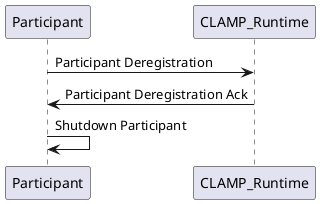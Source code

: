 @startuml
Participant -> CLAMP_Runtime: Participant Deregistration
Participant <- CLAMP_Runtime: Participant Deregistration Ack
Participant -> Participant: Shutdown Participant
@enduml
